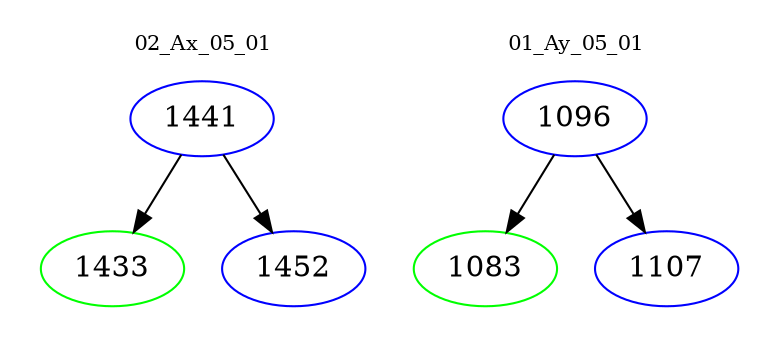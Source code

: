 digraph{
subgraph cluster_0 {
color = white
label = "02_Ax_05_01";
fontsize=10;
T0_1441 [label="1441", color="blue"]
T0_1441 -> T0_1433 [color="black"]
T0_1433 [label="1433", color="green"]
T0_1441 -> T0_1452 [color="black"]
T0_1452 [label="1452", color="blue"]
}
subgraph cluster_1 {
color = white
label = "01_Ay_05_01";
fontsize=10;
T1_1096 [label="1096", color="blue"]
T1_1096 -> T1_1083 [color="black"]
T1_1083 [label="1083", color="green"]
T1_1096 -> T1_1107 [color="black"]
T1_1107 [label="1107", color="blue"]
}
}
